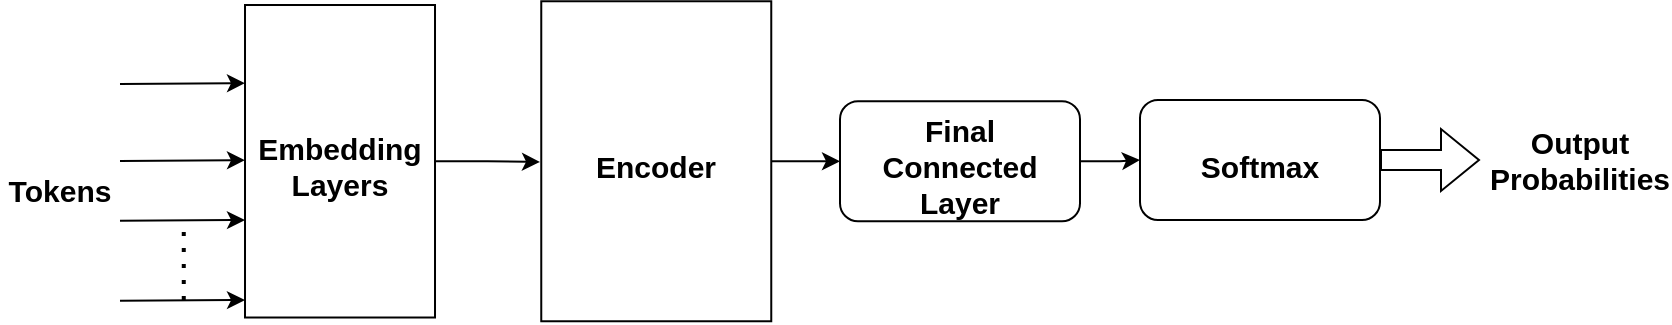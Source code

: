 <mxfile version="16.5.5" type="device"><diagram id="PcqZ2Y9djmxhIMi1zM5g" name="Page-1"><mxGraphModel dx="384" dy="181" grid="1" gridSize="10" guides="1" tooltips="1" connect="1" arrows="1" fold="1" page="1" pageScale="1" pageWidth="850" pageHeight="1100" math="0" shadow="0"><root><mxCell id="0"/><mxCell id="1" parent="0"/><mxCell id="lvxWL-OVUnbxAj0ipA9U-6" value="" style="edgeStyle=orthogonalEdgeStyle;rounded=0;orthogonalLoop=1;jettySize=auto;html=1;" edge="1" parent="1" source="lvxWL-OVUnbxAj0ipA9U-1"><mxGeometry relative="1" as="geometry"><mxPoint x="410" y="281" as="targetPoint"/></mxGeometry></mxCell><mxCell id="lvxWL-OVUnbxAj0ipA9U-1" value="" style="rounded=0;whiteSpace=wrap;html=1;rotation=90;" vertex="1" parent="1"><mxGeometry x="231.88" y="233.13" width="156.25" height="95" as="geometry"/></mxCell><mxCell id="lvxWL-OVUnbxAj0ipA9U-25" style="edgeStyle=orthogonalEdgeStyle;rounded=0;orthogonalLoop=1;jettySize=auto;html=1;entryX=0;entryY=0.5;entryDx=0;entryDy=0;fontSize=15;" edge="1" parent="1" source="lvxWL-OVUnbxAj0ipA9U-2" target="lvxWL-OVUnbxAj0ipA9U-16"><mxGeometry relative="1" as="geometry"/></mxCell><mxCell id="lvxWL-OVUnbxAj0ipA9U-2" value="" style="rounded=0;whiteSpace=wrap;html=1;rotation=90;" vertex="1" parent="1"><mxGeometry x="388.13" y="223.13" width="160" height="115" as="geometry"/></mxCell><mxCell id="lvxWL-OVUnbxAj0ipA9U-3" value="&lt;b&gt;&lt;font style=&quot;font-size: 15px&quot;&gt;Encoder&lt;/font&gt;&lt;/b&gt;" style="text;html=1;strokeColor=none;fillColor=none;align=center;verticalAlign=middle;whiteSpace=wrap;rounded=0;" vertex="1" parent="1"><mxGeometry x="438.13" y="267.5" width="60" height="30" as="geometry"/></mxCell><mxCell id="lvxWL-OVUnbxAj0ipA9U-4" value="&lt;font style=&quot;font-size: 15px&quot;&gt;&lt;b&gt;Embedding &lt;br&gt;Layers&lt;/b&gt;&lt;/font&gt;" style="text;html=1;strokeColor=none;fillColor=none;align=center;verticalAlign=middle;whiteSpace=wrap;rounded=0;" vertex="1" parent="1"><mxGeometry x="255.01" y="265.5" width="110" height="34" as="geometry"/></mxCell><mxCell id="lvxWL-OVUnbxAj0ipA9U-9" value="" style="endArrow=classic;html=1;rounded=0;fontSize=15;entryX=0.25;entryY=1;entryDx=0;entryDy=0;" edge="1" parent="1" target="lvxWL-OVUnbxAj0ipA9U-1"><mxGeometry width="50" height="50" relative="1" as="geometry"><mxPoint x="200" y="242" as="sourcePoint"/><mxPoint x="220" y="230" as="targetPoint"/></mxGeometry></mxCell><mxCell id="lvxWL-OVUnbxAj0ipA9U-10" value="" style="endArrow=classic;html=1;rounded=0;fontSize=15;entryX=0.25;entryY=1;entryDx=0;entryDy=0;" edge="1" parent="1"><mxGeometry width="50" height="50" relative="1" as="geometry"><mxPoint x="200" y="280.54" as="sourcePoint"/><mxPoint x="262.505" y="280.108" as="targetPoint"/></mxGeometry></mxCell><mxCell id="lvxWL-OVUnbxAj0ipA9U-11" value="" style="endArrow=classic;html=1;rounded=0;fontSize=15;entryX=0.25;entryY=1;entryDx=0;entryDy=0;" edge="1" parent="1"><mxGeometry width="50" height="50" relative="1" as="geometry"><mxPoint x="200" y="310.43" as="sourcePoint"/><mxPoint x="262.505" y="309.998" as="targetPoint"/></mxGeometry></mxCell><mxCell id="lvxWL-OVUnbxAj0ipA9U-12" value="" style="endArrow=classic;html=1;rounded=0;fontSize=15;entryX=0.25;entryY=1;entryDx=0;entryDy=0;" edge="1" parent="1"><mxGeometry width="50" height="50" relative="1" as="geometry"><mxPoint x="200" y="350.43" as="sourcePoint"/><mxPoint x="262.505" y="349.998" as="targetPoint"/></mxGeometry></mxCell><mxCell id="lvxWL-OVUnbxAj0ipA9U-13" value="" style="endArrow=none;dashed=1;html=1;dashPattern=1 3;strokeWidth=2;rounded=0;fontSize=15;" edge="1" parent="1"><mxGeometry width="50" height="50" relative="1" as="geometry"><mxPoint x="231.88" y="350" as="sourcePoint"/><mxPoint x="231.88" y="310" as="targetPoint"/></mxGeometry></mxCell><mxCell id="lvxWL-OVUnbxAj0ipA9U-15" value="&lt;b&gt;Tokens&lt;/b&gt;" style="text;html=1;strokeColor=none;fillColor=none;align=center;verticalAlign=middle;whiteSpace=wrap;rounded=0;fontSize=15;" vertex="1" parent="1"><mxGeometry x="140" y="280" width="60" height="30" as="geometry"/></mxCell><mxCell id="lvxWL-OVUnbxAj0ipA9U-27" value="" style="edgeStyle=orthogonalEdgeStyle;rounded=0;orthogonalLoop=1;jettySize=auto;html=1;fontSize=15;entryX=0;entryY=0.5;entryDx=0;entryDy=0;" edge="1" parent="1" source="lvxWL-OVUnbxAj0ipA9U-16" target="lvxWL-OVUnbxAj0ipA9U-17"><mxGeometry relative="1" as="geometry"/></mxCell><mxCell id="lvxWL-OVUnbxAj0ipA9U-16" value="" style="rounded=1;whiteSpace=wrap;html=1;fontSize=15;" vertex="1" parent="1"><mxGeometry x="560" y="250.63" width="120" height="60" as="geometry"/></mxCell><mxCell id="lvxWL-OVUnbxAj0ipA9U-17" value="" style="rounded=1;whiteSpace=wrap;html=1;fontSize=15;" vertex="1" parent="1"><mxGeometry x="710" y="250" width="120" height="60" as="geometry"/></mxCell><mxCell id="lvxWL-OVUnbxAj0ipA9U-18" value="&lt;b&gt;Final Connected Layer&lt;/b&gt;" style="text;html=1;strokeColor=none;fillColor=none;align=center;verticalAlign=middle;whiteSpace=wrap;rounded=0;fontSize=15;" vertex="1" parent="1"><mxGeometry x="590" y="267.5" width="60" height="30" as="geometry"/></mxCell><mxCell id="lvxWL-OVUnbxAj0ipA9U-19" value="&lt;b&gt;Softmax&lt;/b&gt;" style="text;html=1;strokeColor=none;fillColor=none;align=center;verticalAlign=middle;whiteSpace=wrap;rounded=0;fontSize=15;" vertex="1" parent="1"><mxGeometry x="740" y="267.5" width="60" height="30" as="geometry"/></mxCell><mxCell id="lvxWL-OVUnbxAj0ipA9U-23" value="" style="shape=flexArrow;endArrow=classic;html=1;rounded=0;fontSize=15;exitX=1;exitY=0.5;exitDx=0;exitDy=0;" edge="1" parent="1" source="lvxWL-OVUnbxAj0ipA9U-17"><mxGeometry width="50" height="50" relative="1" as="geometry"><mxPoint x="830" y="312.5" as="sourcePoint"/><mxPoint x="880" y="280" as="targetPoint"/></mxGeometry></mxCell><mxCell id="lvxWL-OVUnbxAj0ipA9U-24" value="&lt;b&gt;Output Probabilities&lt;/b&gt;" style="text;html=1;strokeColor=none;fillColor=none;align=center;verticalAlign=middle;whiteSpace=wrap;rounded=0;fontSize=15;" vertex="1" parent="1"><mxGeometry x="900" y="265" width="60" height="30" as="geometry"/></mxCell></root></mxGraphModel></diagram></mxfile>